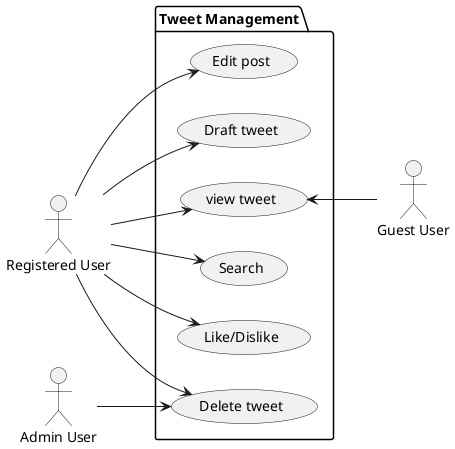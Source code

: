 @startuml tweet_management
left to right direction
actor "Registered User" as user
actor "Guest User" as guest
actor "Admin User" as admin
package "Tweet Management" {
  usecase "Edit post" as edit_post
  usecase "Draft tweet" as draft_tweet
  usecase "view tweet" as view_tweet
  usecase "Search" as search
  usecase "Like/Dislike" as like_dislike
  usecase "Delete tweet" as delete_tweet
}
admin --> delete_tweet
user --> edit_post
user --> draft_tweet
user --> view_tweet
view_tweet <-- guest
user --> search
user --> like_dislike
user --> delete_tweet
@enduml